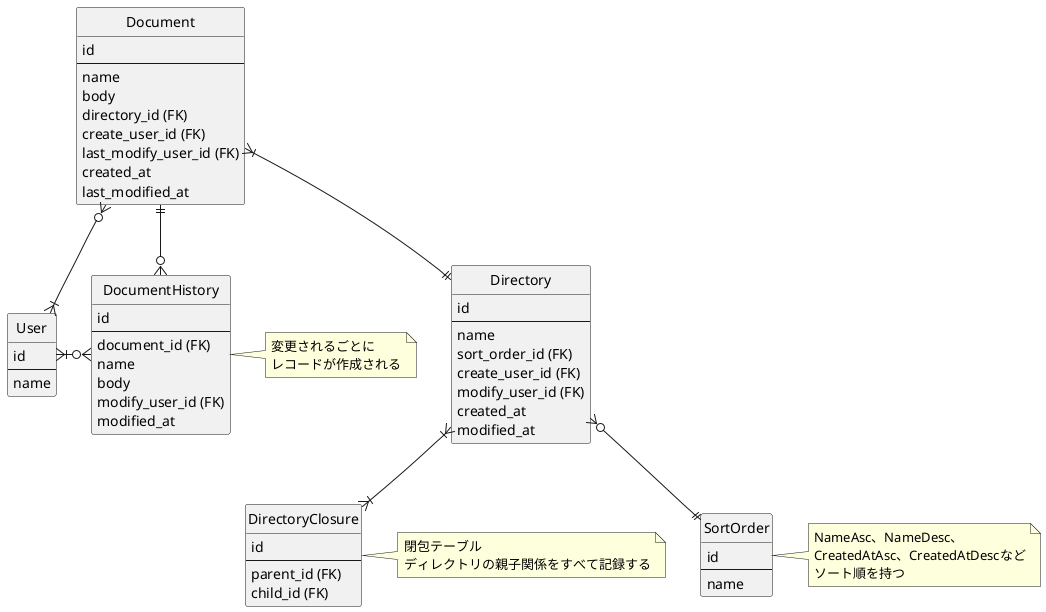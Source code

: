 @@startuml

hide Circle

entity Document {
    id
    --
    name
    body
    directory_id (FK)
    create_user_id (FK)
    last_modify_user_id (FK)
    created_at
    last_modified_at
}

entity DocumentHistory {
    id
    --
    document_id (FK)
    name
    body
    modify_user_id (FK)
    modified_at
}
note right: 変更されるごとに\nレコードが作成される

entity Directory {
    id
    --
    name
    sort_order_id (FK)
    create_user_id (FK)
    modify_user_id (FK)
    created_at
    modified_at
}

entity DirectoryClosure {
    id
    --
    parent_id (FK)
    child_id (FK)
}
note right: 閉包テーブル\nディレクトリの親子関係をすべて記録する 

entity User {
    id
    --
    name
}

entity SortOrder {
    id
    --
    name
}
note right: NameAsc、NameDesc、\nCreatedAtAsc、CreatedAtDescなど\nソート順を持つ

Document ||--o{ DocumentHistory
Document }|--|| Directory
Document }o--|{ User
Directory }o--|| SortOrder
Directory }|--|{ DirectoryClosure
DocumentHistory }o-l-|{ User


@@enduml
